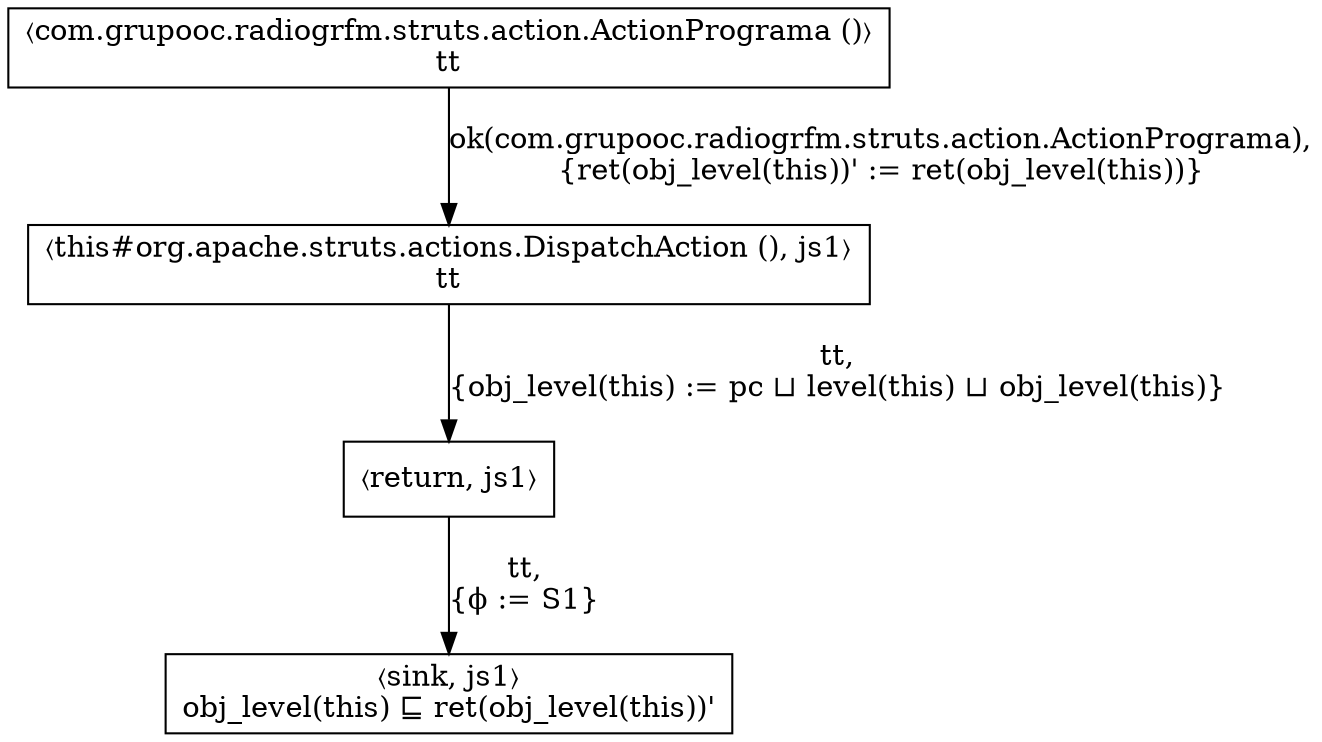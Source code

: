 digraph G {
  node [shape=box, ];
  "pc-1_js1" [label="〈com.grupooc.radiogrfm.struts.action.ActionPrograma ()〉\n\
tt",
              ];
  "pc0_js1" [label="〈this#org.apache.struts.actions.DispatchAction (), js1〉\n\
tt",
             ];
  "pc1_js1" [label="〈return, js1〉", ];
  "pc2_js1" [label="〈sink, js1〉\n\
obj_level(this) ⊑ ret(obj_level(this))'",
             ];
  
  
  "pc-1_js1" -> "pc0_js1" [label="ok(com.grupooc.radiogrfm.struts.action.ActionPrograma),\n\
{ret(obj_level(this))' := ret(obj_level(this))}",
                           ];
  "pc0_js1" -> "pc1_js1" [label="tt,\n\
{obj_level(this) := pc ⊔ level(this) ⊔ obj_level(this)}",
                          ];
  "pc1_js1" -> "pc2_js1" [label="tt,\n\
{ϕ := S1}", ];
  
  }